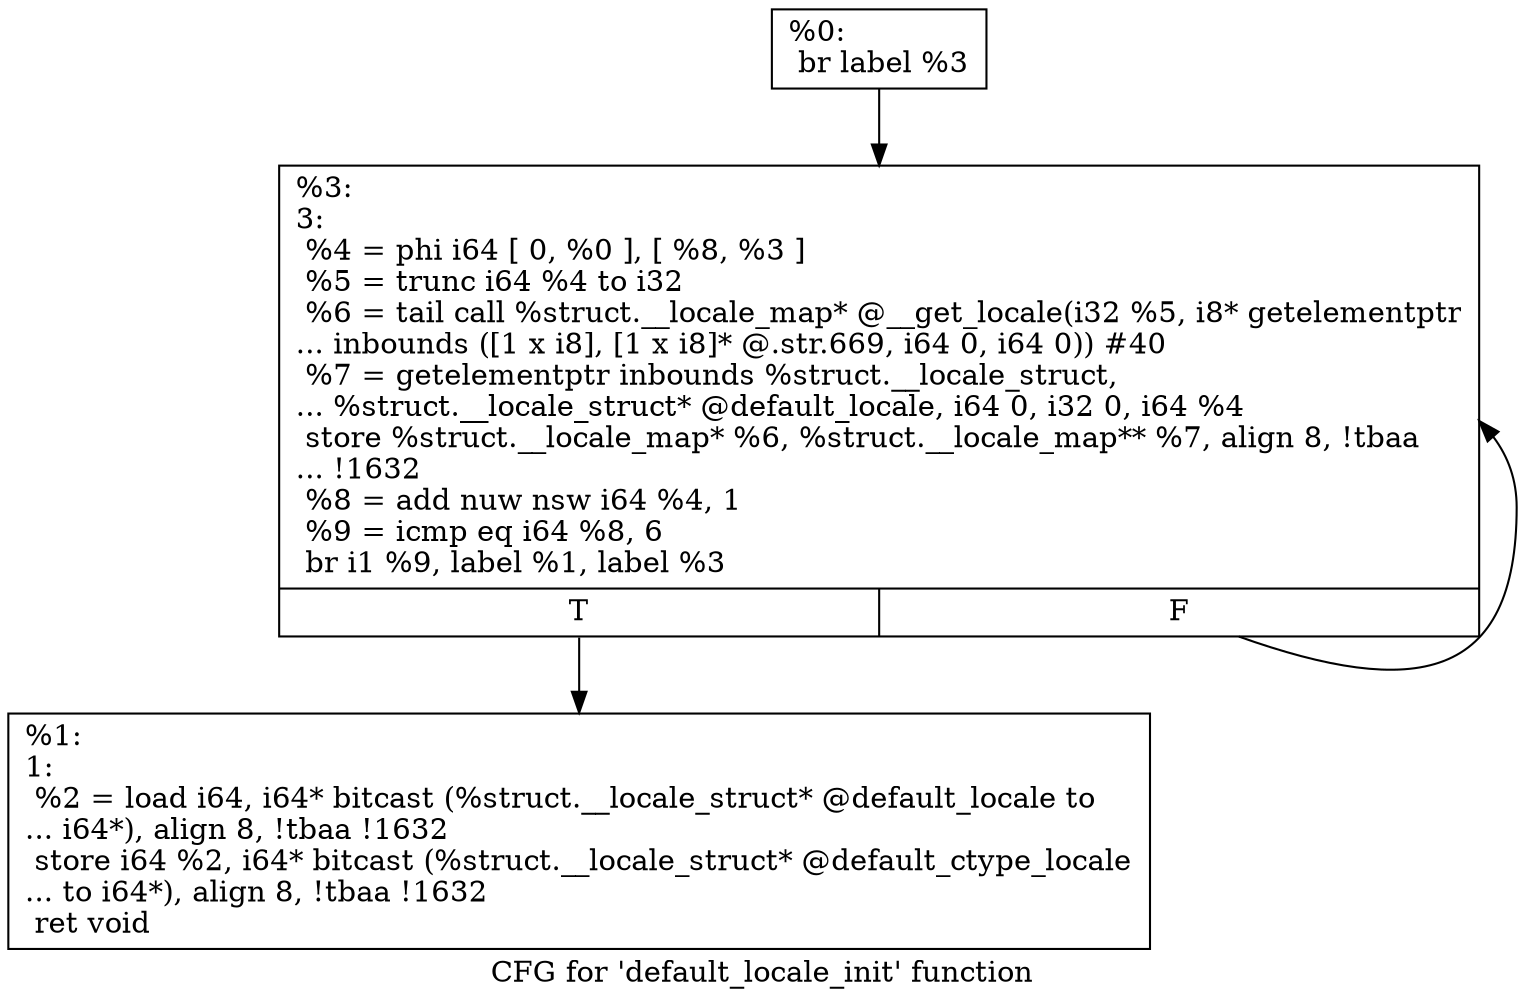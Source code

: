 digraph "CFG for 'default_locale_init' function" {
	label="CFG for 'default_locale_init' function";

	Node0x1ea91c0 [shape=record,label="{%0:\l  br label %3\l}"];
	Node0x1ea91c0 -> Node0x1ea9260;
	Node0x1ea9210 [shape=record,label="{%1:\l1:                                                \l  %2 = load i64, i64* bitcast (%struct.__locale_struct* @default_locale to\l... i64*), align 8, !tbaa !1632\l  store i64 %2, i64* bitcast (%struct.__locale_struct* @default_ctype_locale\l... to i64*), align 8, !tbaa !1632\l  ret void\l}"];
	Node0x1ea9260 [shape=record,label="{%3:\l3:                                                \l  %4 = phi i64 [ 0, %0 ], [ %8, %3 ]\l  %5 = trunc i64 %4 to i32\l  %6 = tail call %struct.__locale_map* @__get_locale(i32 %5, i8* getelementptr\l... inbounds ([1 x i8], [1 x i8]* @.str.669, i64 0, i64 0)) #40\l  %7 = getelementptr inbounds %struct.__locale_struct,\l... %struct.__locale_struct* @default_locale, i64 0, i32 0, i64 %4\l  store %struct.__locale_map* %6, %struct.__locale_map** %7, align 8, !tbaa\l... !1632\l  %8 = add nuw nsw i64 %4, 1\l  %9 = icmp eq i64 %8, 6\l  br i1 %9, label %1, label %3\l|{<s0>T|<s1>F}}"];
	Node0x1ea9260:s0 -> Node0x1ea9210;
	Node0x1ea9260:s1 -> Node0x1ea9260;
}
